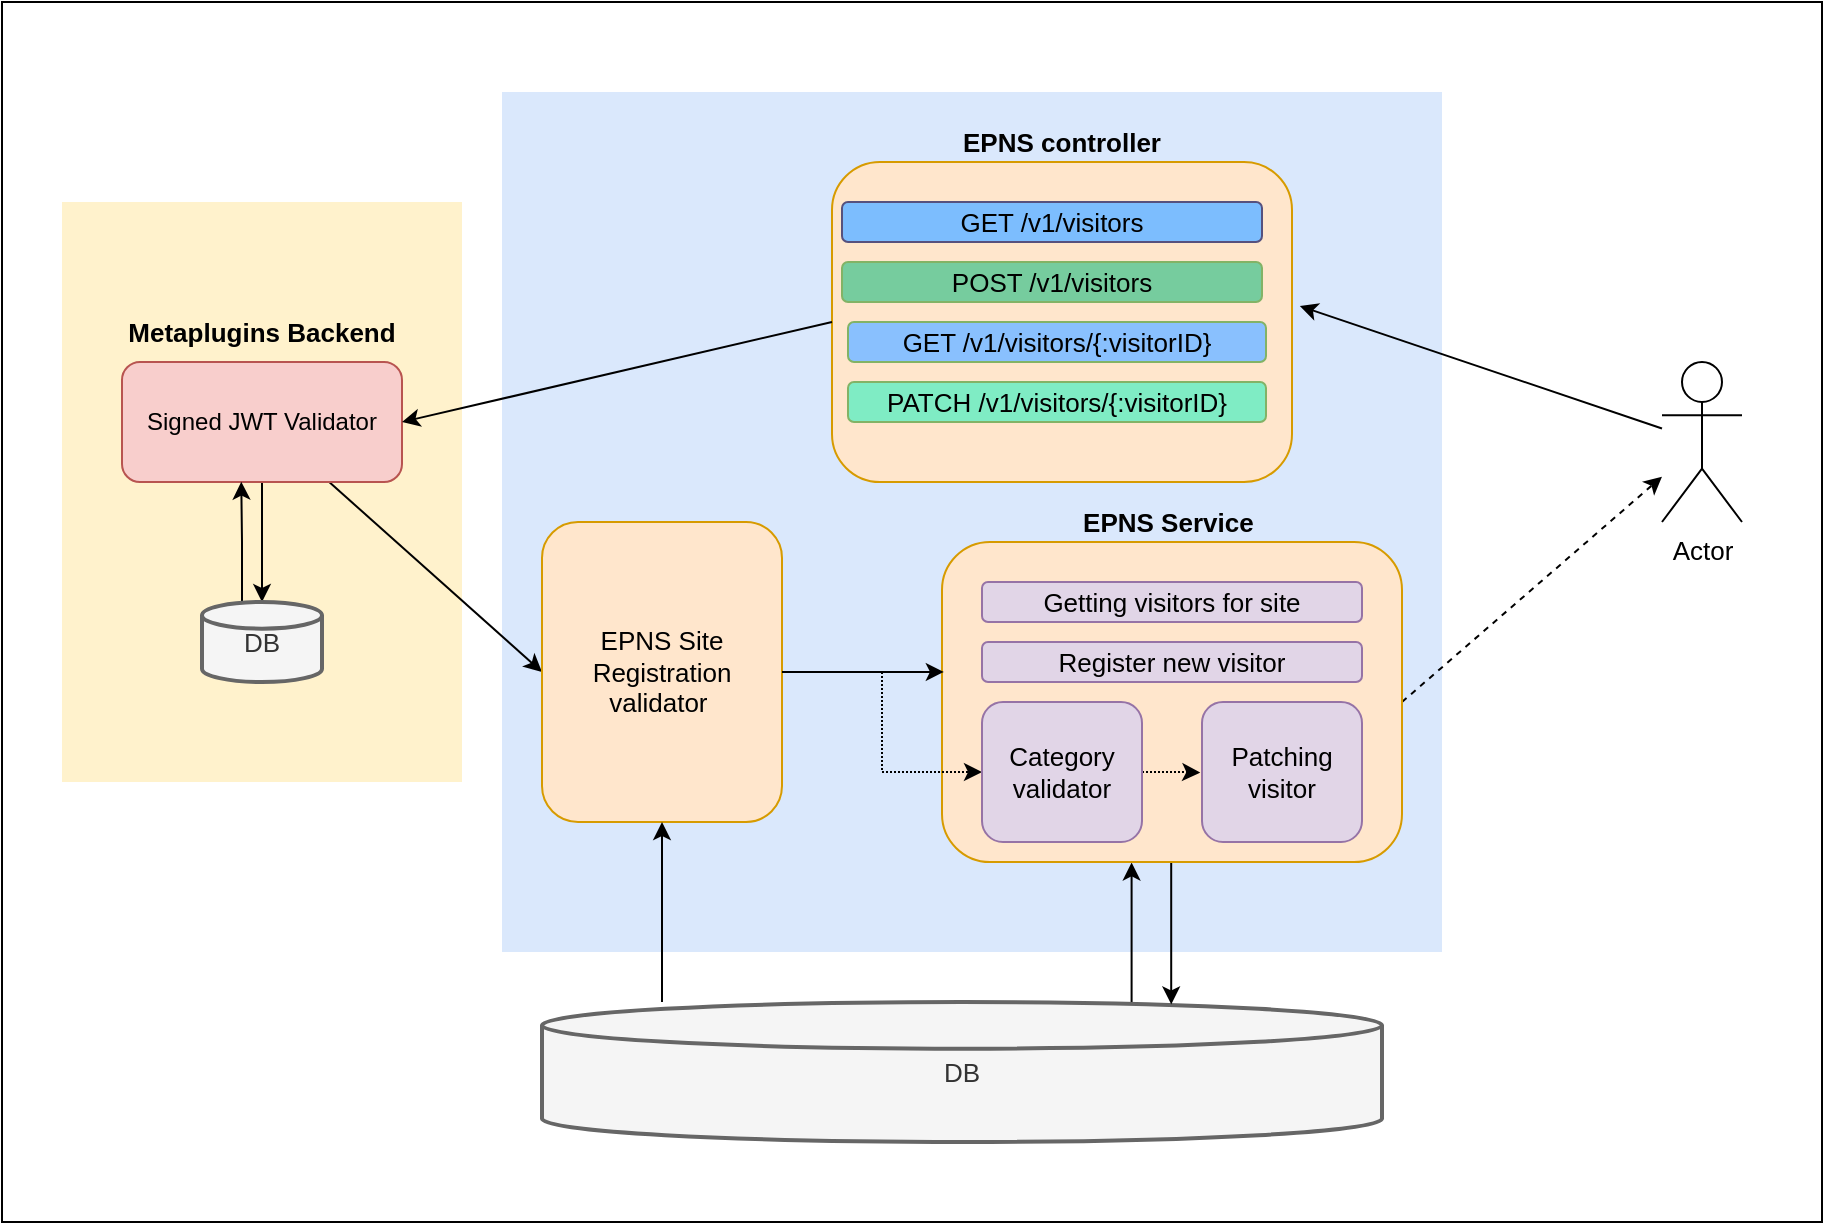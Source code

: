 <mxfile version="20.2.5" type="github">
  <diagram id="VhiP85pZfyptuw0zaLAi" name="Page-1">
    <mxGraphModel dx="1422" dy="754" grid="1" gridSize="10" guides="1" tooltips="1" connect="1" arrows="1" fold="1" page="1" pageScale="1" pageWidth="850" pageHeight="1100" math="0" shadow="0">
      <root>
        <mxCell id="0" />
        <mxCell id="1" parent="0" />
        <mxCell id="rwcxHSOUYtNQeJdxa6Ve-1" value="" style="rounded=0;whiteSpace=wrap;html=1;" vertex="1" parent="1">
          <mxGeometry x="10" y="110" width="910" height="610" as="geometry" />
        </mxCell>
        <mxCell id="1RKD86iNlfKtYbiQ4ut8-26" value="" style="rounded=0;whiteSpace=wrap;html=1;fontSize=13;fillColor=#fff2cc;strokeColor=none;" parent="1" vertex="1">
          <mxGeometry x="40" y="210" width="200" height="290" as="geometry" />
        </mxCell>
        <mxCell id="1RKD86iNlfKtYbiQ4ut8-25" value="" style="rounded=0;whiteSpace=wrap;html=1;fontSize=13;fillColor=#dae8fc;strokeColor=none;" parent="1" vertex="1">
          <mxGeometry x="260" y="155" width="470" height="430" as="geometry" />
        </mxCell>
        <mxCell id="1RKD86iNlfKtYbiQ4ut8-7" value="" style="rounded=1;whiteSpace=wrap;html=1;fontSize=13;fillColor=#ffe6cc;strokeColor=#d79b00;" parent="1" vertex="1">
          <mxGeometry x="425" y="190" width="230" height="160" as="geometry" />
        </mxCell>
        <mxCell id="1RKD86iNlfKtYbiQ4ut8-5" style="edgeStyle=orthogonalEdgeStyle;rounded=0;orthogonalLoop=1;jettySize=auto;html=1;entryX=0.5;entryY=0;entryDx=0;entryDy=0;entryPerimeter=0;fontSize=13;" parent="1" source="1RKD86iNlfKtYbiQ4ut8-1" target="1RKD86iNlfKtYbiQ4ut8-3" edge="1">
          <mxGeometry relative="1" as="geometry" />
        </mxCell>
        <mxCell id="1RKD86iNlfKtYbiQ4ut8-23" style="edgeStyle=none;rounded=0;orthogonalLoop=1;jettySize=auto;html=1;entryX=0;entryY=0.5;entryDx=0;entryDy=0;fontSize=13;" parent="1" source="1RKD86iNlfKtYbiQ4ut8-1" target="1RKD86iNlfKtYbiQ4ut8-9" edge="1">
          <mxGeometry relative="1" as="geometry" />
        </mxCell>
        <mxCell id="1RKD86iNlfKtYbiQ4ut8-1" value="Signed JWT Validator" style="rounded=1;whiteSpace=wrap;html=1;fillColor=#f8cecc;strokeColor=#b85450;" parent="1" vertex="1">
          <mxGeometry x="70" y="290" width="140" height="60" as="geometry" />
        </mxCell>
        <mxCell id="1RKD86iNlfKtYbiQ4ut8-2" value="Metaplugins Backend" style="text;html=1;strokeColor=none;fillColor=none;align=center;verticalAlign=middle;whiteSpace=wrap;rounded=0;fontSize=13;fontStyle=1" parent="1" vertex="1">
          <mxGeometry x="70" y="260" width="140" height="30" as="geometry" />
        </mxCell>
        <mxCell id="1RKD86iNlfKtYbiQ4ut8-4" style="edgeStyle=orthogonalEdgeStyle;rounded=0;orthogonalLoop=1;jettySize=auto;html=1;entryX=0.426;entryY=0.997;entryDx=0;entryDy=0;fontSize=13;entryPerimeter=0;" parent="1" source="1RKD86iNlfKtYbiQ4ut8-3" target="1RKD86iNlfKtYbiQ4ut8-1" edge="1">
          <mxGeometry relative="1" as="geometry">
            <Array as="points">
              <mxPoint x="130" y="380" />
              <mxPoint x="130" y="380" />
            </Array>
          </mxGeometry>
        </mxCell>
        <mxCell id="1RKD86iNlfKtYbiQ4ut8-3" value="DB" style="strokeWidth=2;html=1;shape=mxgraph.flowchart.database;whiteSpace=wrap;fontSize=13;fillColor=#f5f5f5;fontColor=#333333;strokeColor=#666666;" parent="1" vertex="1">
          <mxGeometry x="110" y="410" width="60" height="40" as="geometry" />
        </mxCell>
        <mxCell id="1RKD86iNlfKtYbiQ4ut8-19" style="edgeStyle=none;rounded=0;orthogonalLoop=1;jettySize=auto;html=1;entryX=1;entryY=0.5;entryDx=0;entryDy=0;fontSize=13;exitX=0;exitY=0.5;exitDx=0;exitDy=0;" parent="1" source="1RKD86iNlfKtYbiQ4ut8-7" target="1RKD86iNlfKtYbiQ4ut8-1" edge="1">
          <mxGeometry relative="1" as="geometry" />
        </mxCell>
        <mxCell id="1RKD86iNlfKtYbiQ4ut8-6" value="GET /v1/visitors" style="rounded=1;whiteSpace=wrap;html=1;fontSize=13;fillColor=#7CBDFE;strokeColor=#56517e;" parent="1" vertex="1">
          <mxGeometry x="430" y="210" width="210" height="20" as="geometry" />
        </mxCell>
        <mxCell id="1RKD86iNlfKtYbiQ4ut8-8" value="EPNS controller" style="text;html=1;strokeColor=none;fillColor=none;align=center;verticalAlign=middle;whiteSpace=wrap;rounded=0;fontSize=13;fontStyle=1" parent="1" vertex="1">
          <mxGeometry x="435" y="170" width="210" height="20" as="geometry" />
        </mxCell>
        <mxCell id="1RKD86iNlfKtYbiQ4ut8-9" value="EPNS Site Registration validator&amp;nbsp;" style="rounded=1;whiteSpace=wrap;html=1;fontSize=13;fillColor=#ffe6cc;strokeColor=#d79b00;" parent="1" vertex="1">
          <mxGeometry x="280" y="370" width="120" height="150" as="geometry" />
        </mxCell>
        <mxCell id="1RKD86iNlfKtYbiQ4ut8-11" style="edgeStyle=orthogonalEdgeStyle;rounded=0;orthogonalLoop=1;jettySize=auto;html=1;entryX=0.5;entryY=1;entryDx=0;entryDy=0;fontSize=13;" parent="1" source="1RKD86iNlfKtYbiQ4ut8-10" target="1RKD86iNlfKtYbiQ4ut8-9" edge="1">
          <mxGeometry relative="1" as="geometry">
            <Array as="points">
              <mxPoint x="340" y="590" />
              <mxPoint x="340" y="590" />
            </Array>
          </mxGeometry>
        </mxCell>
        <mxCell id="1RKD86iNlfKtYbiQ4ut8-22" style="edgeStyle=orthogonalEdgeStyle;rounded=0;orthogonalLoop=1;jettySize=auto;html=1;entryX=0.412;entryY=1.001;entryDx=0;entryDy=0;entryPerimeter=0;fontSize=13;" parent="1" source="1RKD86iNlfKtYbiQ4ut8-10" target="1RKD86iNlfKtYbiQ4ut8-12" edge="1">
          <mxGeometry relative="1" as="geometry">
            <Array as="points">
              <mxPoint x="574" y="540" />
            </Array>
          </mxGeometry>
        </mxCell>
        <mxCell id="1RKD86iNlfKtYbiQ4ut8-10" value="DB" style="strokeWidth=2;html=1;shape=mxgraph.flowchart.database;whiteSpace=wrap;fontSize=13;fillColor=#f5f5f5;fontColor=#333333;strokeColor=#666666;" parent="1" vertex="1">
          <mxGeometry x="280" y="610" width="420" height="70" as="geometry" />
        </mxCell>
        <mxCell id="1RKD86iNlfKtYbiQ4ut8-21" style="edgeStyle=orthogonalEdgeStyle;rounded=0;orthogonalLoop=1;jettySize=auto;html=1;fontSize=13;entryX=0.749;entryY=0.017;entryDx=0;entryDy=0;entryPerimeter=0;" parent="1" source="1RKD86iNlfKtYbiQ4ut8-12" target="1RKD86iNlfKtYbiQ4ut8-10" edge="1">
          <mxGeometry relative="1" as="geometry">
            <mxPoint x="600" y="600" as="targetPoint" />
            <Array as="points">
              <mxPoint x="595" y="611" />
            </Array>
          </mxGeometry>
        </mxCell>
        <mxCell id="F25pgrCN1vnFoOimrVF--10" style="rounded=0;orthogonalLoop=1;jettySize=auto;html=1;dashed=1;exitX=1;exitY=0.5;exitDx=0;exitDy=0;" parent="1" source="1RKD86iNlfKtYbiQ4ut8-12" target="1RKD86iNlfKtYbiQ4ut8-15" edge="1">
          <mxGeometry relative="1" as="geometry" />
        </mxCell>
        <mxCell id="1RKD86iNlfKtYbiQ4ut8-12" value="" style="rounded=1;whiteSpace=wrap;html=1;fontSize=13;fillColor=#ffe6cc;strokeColor=#d79b00;" parent="1" vertex="1">
          <mxGeometry x="480" y="380" width="230" height="160" as="geometry" />
        </mxCell>
        <mxCell id="1RKD86iNlfKtYbiQ4ut8-13" value="Getting visitors for site" style="rounded=1;whiteSpace=wrap;html=1;fontSize=13;fillColor=#e1d5e7;strokeColor=#9673a6;" parent="1" vertex="1">
          <mxGeometry x="500" y="400" width="190" height="20" as="geometry" />
        </mxCell>
        <mxCell id="1RKD86iNlfKtYbiQ4ut8-14" value="EPNS Service&amp;nbsp;" style="text;html=1;strokeColor=none;fillColor=none;align=center;verticalAlign=middle;whiteSpace=wrap;rounded=0;fontSize=13;fontStyle=1" parent="1" vertex="1">
          <mxGeometry x="490" y="360" width="210" height="20" as="geometry" />
        </mxCell>
        <mxCell id="1RKD86iNlfKtYbiQ4ut8-17" style="edgeStyle=none;rounded=0;orthogonalLoop=1;jettySize=auto;html=1;entryX=1.017;entryY=0.45;entryDx=0;entryDy=0;fontSize=13;entryPerimeter=0;" parent="1" source="1RKD86iNlfKtYbiQ4ut8-15" target="1RKD86iNlfKtYbiQ4ut8-7" edge="1">
          <mxGeometry relative="1" as="geometry" />
        </mxCell>
        <mxCell id="1RKD86iNlfKtYbiQ4ut8-15" value="Actor" style="shape=umlActor;verticalLabelPosition=bottom;verticalAlign=top;html=1;outlineConnect=0;fontSize=13;" parent="1" vertex="1">
          <mxGeometry x="840" y="290" width="40" height="80" as="geometry" />
        </mxCell>
        <mxCell id="1RKD86iNlfKtYbiQ4ut8-24" style="edgeStyle=none;rounded=0;orthogonalLoop=1;jettySize=auto;html=1;entryX=0.004;entryY=0.406;entryDx=0;entryDy=0;fontSize=13;entryPerimeter=0;" parent="1" source="1RKD86iNlfKtYbiQ4ut8-9" target="1RKD86iNlfKtYbiQ4ut8-12" edge="1">
          <mxGeometry relative="1" as="geometry" />
        </mxCell>
        <mxCell id="F25pgrCN1vnFoOimrVF--1" value="POST /v1/visitors" style="rounded=1;whiteSpace=wrap;html=1;fontSize=13;fillColor=#76CC9E;strokeColor=#82b366;" parent="1" vertex="1">
          <mxGeometry x="430" y="240" width="210" height="20" as="geometry" />
        </mxCell>
        <mxCell id="F25pgrCN1vnFoOimrVF--2" value="GET /v1/visitors/{:visitorID}" style="rounded=1;whiteSpace=wrap;html=1;fontSize=13;fillColor=#89C0FE;strokeColor=#82b366;" parent="1" vertex="1">
          <mxGeometry x="433" y="270" width="209" height="20" as="geometry" />
        </mxCell>
        <mxCell id="F25pgrCN1vnFoOimrVF--4" value="PATCH /v1/visitors/{:visitorID}" style="rounded=1;whiteSpace=wrap;html=1;fontSize=13;fillColor=#7FECC4;strokeColor=#82b366;" parent="1" vertex="1">
          <mxGeometry x="433" y="300" width="209" height="20" as="geometry" />
        </mxCell>
        <mxCell id="F25pgrCN1vnFoOimrVF--5" value="Register new visitor" style="rounded=1;whiteSpace=wrap;html=1;fontSize=13;fillColor=#e1d5e7;strokeColor=#9673a6;" parent="1" vertex="1">
          <mxGeometry x="500" y="430" width="190" height="20" as="geometry" />
        </mxCell>
        <mxCell id="F25pgrCN1vnFoOimrVF--6" value="Patching visitor" style="rounded=1;whiteSpace=wrap;html=1;fontSize=13;fillColor=#e1d5e7;strokeColor=#9673a6;" parent="1" vertex="1">
          <mxGeometry x="610" y="460" width="80" height="70" as="geometry" />
        </mxCell>
        <mxCell id="HRjQU_ZrTMmKkZkEVw-G-3" style="edgeStyle=orthogonalEdgeStyle;rounded=0;orthogonalLoop=1;jettySize=auto;html=1;entryX=0;entryY=0.5;entryDx=0;entryDy=0;dashed=1;dashPattern=1 1;" parent="1" source="1RKD86iNlfKtYbiQ4ut8-9" target="HRjQU_ZrTMmKkZkEVw-G-2" edge="1">
          <mxGeometry relative="1" as="geometry" />
        </mxCell>
        <mxCell id="HRjQU_ZrTMmKkZkEVw-G-4" style="edgeStyle=orthogonalEdgeStyle;rounded=0;orthogonalLoop=1;jettySize=auto;html=1;entryX=-0.011;entryY=0.504;entryDx=0;entryDy=0;entryPerimeter=0;dashed=1;dashPattern=1 1;" parent="1" source="HRjQU_ZrTMmKkZkEVw-G-2" target="F25pgrCN1vnFoOimrVF--6" edge="1">
          <mxGeometry relative="1" as="geometry" />
        </mxCell>
        <mxCell id="HRjQU_ZrTMmKkZkEVw-G-2" value="Category validator" style="rounded=1;whiteSpace=wrap;html=1;fontSize=13;fillColor=#e1d5e7;strokeColor=#9673a6;" parent="1" vertex="1">
          <mxGeometry x="500" y="460" width="80" height="70" as="geometry" />
        </mxCell>
      </root>
    </mxGraphModel>
  </diagram>
</mxfile>
